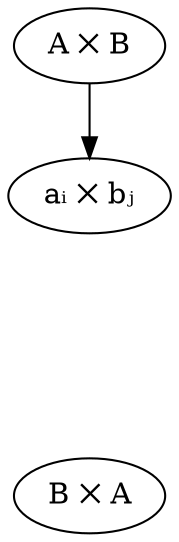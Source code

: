 digraph {
    AandB[label="A ✕ B"]
    AndAB[label="aᵢ ✕ bⱼ" class="value"]

    AandB -> AndAB

    BandA[label="B ✕ A"]
    AndBA[label="bⱼ ✕ aᵢ" class="value" style=invis]

    AndBA -> BandA[dir=back style=invis]

    AndAB -> AndBA[style=invis]
    AndBA -> AndAB[style=invis]
}
